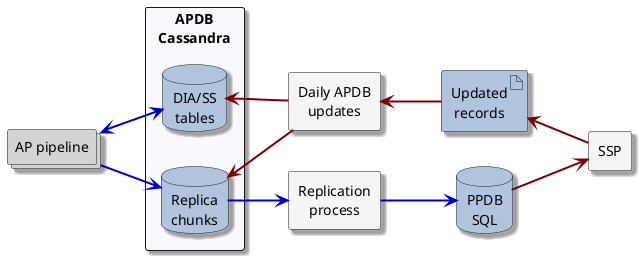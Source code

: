 @startuml system-architecture1

left to right direction

skinparam BackgroundColor transparent
skinparam defaultTextAlignment center
skinparam shadowing true
skinparam CollectionsBackgroundColor LightGray
skinparam RectangleBackgroundColor GhostWhite
skinparam DatabaseBackgroundColor LightSteelBlue
skinparam ArtifactBackgroundColor LightSteelBlue
skinparam AgentBackgroundColor WhiteSmoke

collections pipeline as "AP pipeline"

rectangle APDB as "APDB\nCassandra" {
    database tables as "DIA/SS\ntables" {
    }
    database replica_tables as "Replica\nchunks" {
    }
}

pipeline <==> tables #line:mediumblue
pipeline ==> replica_tables #line:mediumblue

agent replication as "Replication\nprocess"

replica_tables ==> replication #line:mediumblue

database PPDB as "PPDB\nSQL" {
}

replication ==> PPDB #line:mediumblue

agent daily_updates as "Daily APDB\nupdates"

tables <== daily_updates #line:maroon
replica_tables <== daily_updates #line:maroon

artifact DA as "Updated\nrecords"
daily_updates <== DA #line:maroon


agent SSP
PPDB ==> SSP #line:maroon
DA <== SSP #line:maroon

@enduml


@startuml system-architecture2
left to right direction

skinparam BackgroundColor transparent
skinparam defaultTextAlignment center
skinparam shadowing true
skinparam CollectionsBackgroundColor LightGray
skinparam RectangleBackgroundColor GhostWhite
skinparam DatabaseBackgroundColor LightSteelBlue
skinparam AgentBackgroundColor WhiteSmoke

collections pipeline as "AP pipeline"

rectangle APDB as "APDB\nCassandra" {
    database tables as "DIA/SS\ntables" {
    }
    database replica_tables as "Replica\nchunks" {
    }
}

pipeline <==> tables #line:mediumblue
pipeline ==> replica_tables #line:mediumblue

agent replication as "Replication\nprocess"

replica_tables ==> replication #line:mediumblue

database PPDB as "PPDB\nSQL" {
}

replication ==> PPDB #line:mediumblue

agent daily_updates as "Daily APDB\nupdates"

tables <== daily_updates #line:maroon

daily_updates <== PPDB #line:maroon


agent SSP
PPDB <==> SSP #line:maroon

@enduml
